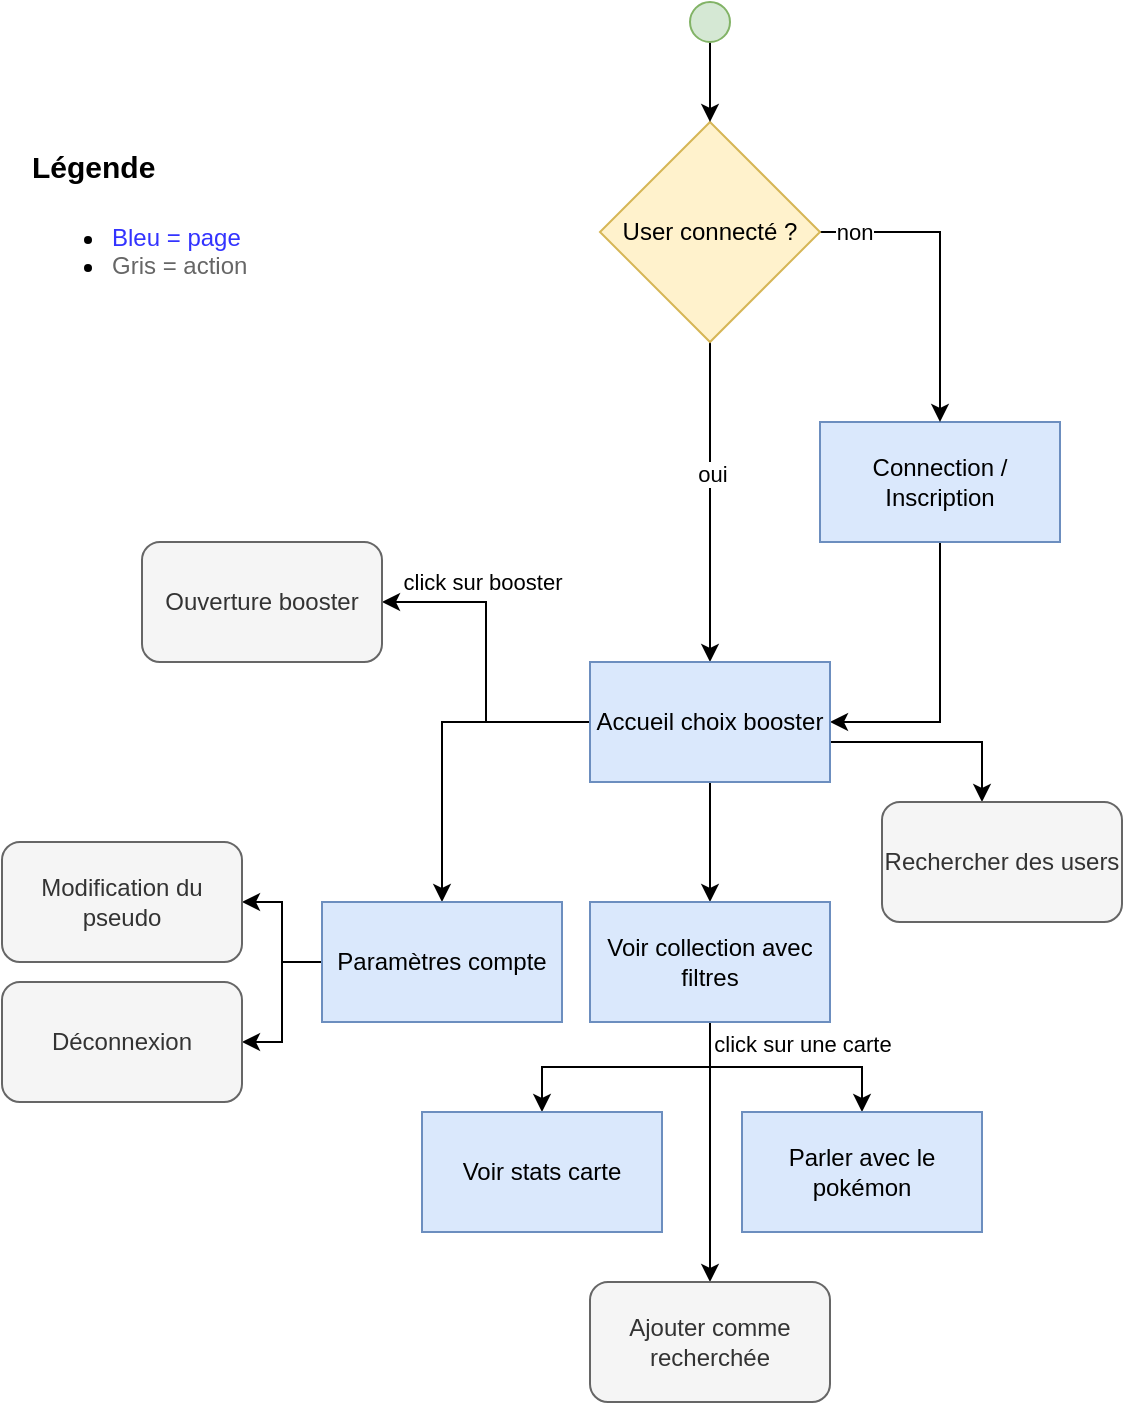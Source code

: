 <mxfile version="22.1.2" type="device">
  <diagram name="Page-1" id="jHOTtQWDINjEp1J0P8Xb">
    <mxGraphModel dx="1195" dy="1978" grid="1" gridSize="10" guides="1" tooltips="1" connect="1" arrows="1" fold="1" page="1" pageScale="1" pageWidth="827" pageHeight="1169" math="0" shadow="0">
      <root>
        <mxCell id="0" />
        <mxCell id="1" parent="0" />
        <mxCell id="_AU6K7st_uVQFZbXDByO-8" style="edgeStyle=orthogonalEdgeStyle;rounded=0;orthogonalLoop=1;jettySize=auto;html=1;entryX=1;entryY=0.5;entryDx=0;entryDy=0;" edge="1" parent="1" source="_AU6K7st_uVQFZbXDByO-1" target="_AU6K7st_uVQFZbXDByO-5">
          <mxGeometry relative="1" as="geometry" />
        </mxCell>
        <mxCell id="_AU6K7st_uVQFZbXDByO-1" value="Connection / Inscription" style="rounded=0;whiteSpace=wrap;html=1;fillColor=#dae8fc;strokeColor=#6c8ebf;" vertex="1" parent="1">
          <mxGeometry x="469" y="180" width="120" height="60" as="geometry" />
        </mxCell>
        <mxCell id="_AU6K7st_uVQFZbXDByO-3" style="edgeStyle=orthogonalEdgeStyle;rounded=0;orthogonalLoop=1;jettySize=auto;html=1;entryX=0.5;entryY=0;entryDx=0;entryDy=0;" edge="1" parent="1" source="_AU6K7st_uVQFZbXDByO-2" target="_AU6K7st_uVQFZbXDByO-1">
          <mxGeometry relative="1" as="geometry">
            <Array as="points">
              <mxPoint x="529" y="85" />
            </Array>
          </mxGeometry>
        </mxCell>
        <mxCell id="_AU6K7st_uVQFZbXDByO-4" value="non" style="edgeLabel;html=1;align=center;verticalAlign=middle;resizable=0;points=[];" vertex="1" connectable="0" parent="_AU6K7st_uVQFZbXDByO-3">
          <mxGeometry x="-0.781" relative="1" as="geometry">
            <mxPoint as="offset" />
          </mxGeometry>
        </mxCell>
        <mxCell id="_AU6K7st_uVQFZbXDByO-6" style="edgeStyle=orthogonalEdgeStyle;rounded=0;orthogonalLoop=1;jettySize=auto;html=1;" edge="1" parent="1" source="_AU6K7st_uVQFZbXDByO-2" target="_AU6K7st_uVQFZbXDByO-5">
          <mxGeometry relative="1" as="geometry" />
        </mxCell>
        <mxCell id="_AU6K7st_uVQFZbXDByO-7" value="oui" style="edgeLabel;html=1;align=center;verticalAlign=middle;resizable=0;points=[];" vertex="1" connectable="0" parent="_AU6K7st_uVQFZbXDByO-6">
          <mxGeometry x="-0.175" y="1" relative="1" as="geometry">
            <mxPoint as="offset" />
          </mxGeometry>
        </mxCell>
        <mxCell id="_AU6K7st_uVQFZbXDByO-2" value="User connecté ?" style="rhombus;whiteSpace=wrap;html=1;fillColor=#fff2cc;strokeColor=#d6b656;" vertex="1" parent="1">
          <mxGeometry x="359" y="30" width="110" height="110" as="geometry" />
        </mxCell>
        <mxCell id="_AU6K7st_uVQFZbXDByO-12" style="edgeStyle=orthogonalEdgeStyle;rounded=0;orthogonalLoop=1;jettySize=auto;html=1;" edge="1" parent="1" source="_AU6K7st_uVQFZbXDByO-5" target="_AU6K7st_uVQFZbXDByO-11">
          <mxGeometry relative="1" as="geometry" />
        </mxCell>
        <mxCell id="_AU6K7st_uVQFZbXDByO-14" style="edgeStyle=orthogonalEdgeStyle;rounded=0;orthogonalLoop=1;jettySize=auto;html=1;entryX=0.5;entryY=0;entryDx=0;entryDy=0;" edge="1" parent="1" source="_AU6K7st_uVQFZbXDByO-5" target="_AU6K7st_uVQFZbXDByO-13">
          <mxGeometry relative="1" as="geometry" />
        </mxCell>
        <mxCell id="_AU6K7st_uVQFZbXDByO-16" style="edgeStyle=orthogonalEdgeStyle;rounded=0;orthogonalLoop=1;jettySize=auto;html=1;" edge="1" parent="1" source="_AU6K7st_uVQFZbXDByO-5" target="_AU6K7st_uVQFZbXDByO-15">
          <mxGeometry relative="1" as="geometry">
            <Array as="points">
              <mxPoint x="550" y="340" />
            </Array>
          </mxGeometry>
        </mxCell>
        <mxCell id="_AU6K7st_uVQFZbXDByO-28" style="edgeStyle=orthogonalEdgeStyle;rounded=0;orthogonalLoop=1;jettySize=auto;html=1;entryX=1;entryY=0.5;entryDx=0;entryDy=0;" edge="1" parent="1" source="_AU6K7st_uVQFZbXDByO-5" target="_AU6K7st_uVQFZbXDByO-27">
          <mxGeometry relative="1" as="geometry" />
        </mxCell>
        <mxCell id="_AU6K7st_uVQFZbXDByO-34" value="click sur booster" style="edgeLabel;html=1;align=center;verticalAlign=middle;resizable=0;points=[];" vertex="1" connectable="0" parent="_AU6K7st_uVQFZbXDByO-28">
          <mxGeometry x="-0.768" y="1" relative="1" as="geometry">
            <mxPoint x="-35" y="-71" as="offset" />
          </mxGeometry>
        </mxCell>
        <mxCell id="_AU6K7st_uVQFZbXDByO-5" value="Accueil choix booster" style="rounded=0;whiteSpace=wrap;html=1;fillColor=#dae8fc;strokeColor=#6c8ebf;" vertex="1" parent="1">
          <mxGeometry x="354" y="300" width="120" height="60" as="geometry" />
        </mxCell>
        <mxCell id="_AU6K7st_uVQFZbXDByO-10" style="edgeStyle=orthogonalEdgeStyle;rounded=0;orthogonalLoop=1;jettySize=auto;html=1;entryX=0.5;entryY=0;entryDx=0;entryDy=0;" edge="1" parent="1" source="_AU6K7st_uVQFZbXDByO-9" target="_AU6K7st_uVQFZbXDByO-2">
          <mxGeometry relative="1" as="geometry" />
        </mxCell>
        <mxCell id="_AU6K7st_uVQFZbXDByO-9" value="" style="ellipse;whiteSpace=wrap;html=1;aspect=fixed;fillColor=#d5e8d4;strokeColor=#82b366;" vertex="1" parent="1">
          <mxGeometry x="404" y="-30" width="20" height="20" as="geometry" />
        </mxCell>
        <mxCell id="_AU6K7st_uVQFZbXDByO-25" value="" style="edgeStyle=orthogonalEdgeStyle;rounded=0;orthogonalLoop=1;jettySize=auto;html=1;" edge="1" parent="1" source="_AU6K7st_uVQFZbXDByO-11" target="_AU6K7st_uVQFZbXDByO-24">
          <mxGeometry relative="1" as="geometry" />
        </mxCell>
        <mxCell id="_AU6K7st_uVQFZbXDByO-30" style="edgeStyle=orthogonalEdgeStyle;rounded=0;orthogonalLoop=1;jettySize=auto;html=1;entryX=1;entryY=0.5;entryDx=0;entryDy=0;" edge="1" parent="1" source="_AU6K7st_uVQFZbXDByO-11" target="_AU6K7st_uVQFZbXDByO-29">
          <mxGeometry relative="1" as="geometry" />
        </mxCell>
        <mxCell id="_AU6K7st_uVQFZbXDByO-11" value="Paramètres compte" style="rounded=0;whiteSpace=wrap;html=1;fillColor=#dae8fc;strokeColor=#6c8ebf;" vertex="1" parent="1">
          <mxGeometry x="220" y="420" width="120" height="60" as="geometry" />
        </mxCell>
        <mxCell id="_AU6K7st_uVQFZbXDByO-18" style="edgeStyle=orthogonalEdgeStyle;rounded=0;orthogonalLoop=1;jettySize=auto;html=1;" edge="1" parent="1" source="_AU6K7st_uVQFZbXDByO-13" target="_AU6K7st_uVQFZbXDByO-17">
          <mxGeometry relative="1" as="geometry" />
        </mxCell>
        <mxCell id="_AU6K7st_uVQFZbXDByO-20" value="click sur une carte" style="edgeLabel;html=1;align=center;verticalAlign=middle;resizable=0;points=[];" vertex="1" connectable="0" parent="_AU6K7st_uVQFZbXDByO-18">
          <mxGeometry x="-0.433" y="-1" relative="1" as="geometry">
            <mxPoint x="60" y="-11" as="offset" />
          </mxGeometry>
        </mxCell>
        <mxCell id="_AU6K7st_uVQFZbXDByO-21" style="edgeStyle=orthogonalEdgeStyle;rounded=0;orthogonalLoop=1;jettySize=auto;html=1;" edge="1" parent="1" source="_AU6K7st_uVQFZbXDByO-13" target="_AU6K7st_uVQFZbXDByO-19">
          <mxGeometry relative="1" as="geometry" />
        </mxCell>
        <mxCell id="_AU6K7st_uVQFZbXDByO-33" style="edgeStyle=orthogonalEdgeStyle;rounded=0;orthogonalLoop=1;jettySize=auto;html=1;" edge="1" parent="1" source="_AU6K7st_uVQFZbXDByO-13" target="_AU6K7st_uVQFZbXDByO-22">
          <mxGeometry relative="1" as="geometry" />
        </mxCell>
        <mxCell id="_AU6K7st_uVQFZbXDByO-13" value="Voir collection avec filtres" style="rounded=0;whiteSpace=wrap;html=1;fillColor=#dae8fc;strokeColor=#6c8ebf;" vertex="1" parent="1">
          <mxGeometry x="354" y="420" width="120" height="60" as="geometry" />
        </mxCell>
        <mxCell id="_AU6K7st_uVQFZbXDByO-15" value="Rechercher des users" style="rounded=1;whiteSpace=wrap;html=1;fillColor=#f5f5f5;fontColor=#333333;strokeColor=#666666;" vertex="1" parent="1">
          <mxGeometry x="500" y="370" width="120" height="60" as="geometry" />
        </mxCell>
        <mxCell id="_AU6K7st_uVQFZbXDByO-17" value="Voir stats carte" style="rounded=0;whiteSpace=wrap;html=1;fillColor=#dae8fc;strokeColor=#6c8ebf;" vertex="1" parent="1">
          <mxGeometry x="270" y="525" width="120" height="60" as="geometry" />
        </mxCell>
        <mxCell id="_AU6K7st_uVQFZbXDByO-19" value="Ajouter comme recherchée" style="rounded=1;whiteSpace=wrap;html=1;fillColor=#f5f5f5;fontColor=#333333;strokeColor=#666666;" vertex="1" parent="1">
          <mxGeometry x="354" y="610" width="120" height="60" as="geometry" />
        </mxCell>
        <mxCell id="_AU6K7st_uVQFZbXDByO-22" value="Parler avec le pokémon" style="rounded=0;whiteSpace=wrap;html=1;fillColor=#dae8fc;strokeColor=#6c8ebf;" vertex="1" parent="1">
          <mxGeometry x="430" y="525" width="120" height="60" as="geometry" />
        </mxCell>
        <mxCell id="_AU6K7st_uVQFZbXDByO-24" value="Modification du pseudo" style="whiteSpace=wrap;html=1;rounded=1;fillColor=#f5f5f5;fontColor=#333333;strokeColor=#666666;" vertex="1" parent="1">
          <mxGeometry x="60" y="390" width="120" height="60" as="geometry" />
        </mxCell>
        <mxCell id="_AU6K7st_uVQFZbXDByO-27" value="Ouverture booster" style="whiteSpace=wrap;html=1;rounded=1;fillColor=#f5f5f5;fontColor=#333333;strokeColor=#666666;" vertex="1" parent="1">
          <mxGeometry x="130" y="240" width="120" height="60" as="geometry" />
        </mxCell>
        <mxCell id="_AU6K7st_uVQFZbXDByO-29" value="Déconnexion" style="whiteSpace=wrap;html=1;rounded=1;fillColor=#f5f5f5;fontColor=#333333;strokeColor=#666666;" vertex="1" parent="1">
          <mxGeometry x="60" y="460" width="120" height="60" as="geometry" />
        </mxCell>
        <mxCell id="_AU6K7st_uVQFZbXDByO-32" value="&lt;h1&gt;&lt;font style=&quot;font-size: 15px;&quot;&gt;Légende&lt;/font&gt;&lt;/h1&gt;&lt;p&gt;&lt;/p&gt;&lt;ul&gt;&lt;li&gt;&lt;font color=&quot;#3333ff&quot;&gt;Bleu = page&lt;/font&gt;&lt;/li&gt;&lt;li&gt;&lt;font color=&quot;#666666&quot;&gt;Gris = action&lt;/font&gt;&lt;/li&gt;&lt;/ul&gt;&lt;p&gt;&lt;/p&gt;" style="text;html=1;strokeColor=none;fillColor=none;spacing=5;spacingTop=-20;whiteSpace=wrap;overflow=hidden;rounded=0;" vertex="1" parent="1">
          <mxGeometry x="70" y="30" width="190" height="120" as="geometry" />
        </mxCell>
      </root>
    </mxGraphModel>
  </diagram>
</mxfile>
